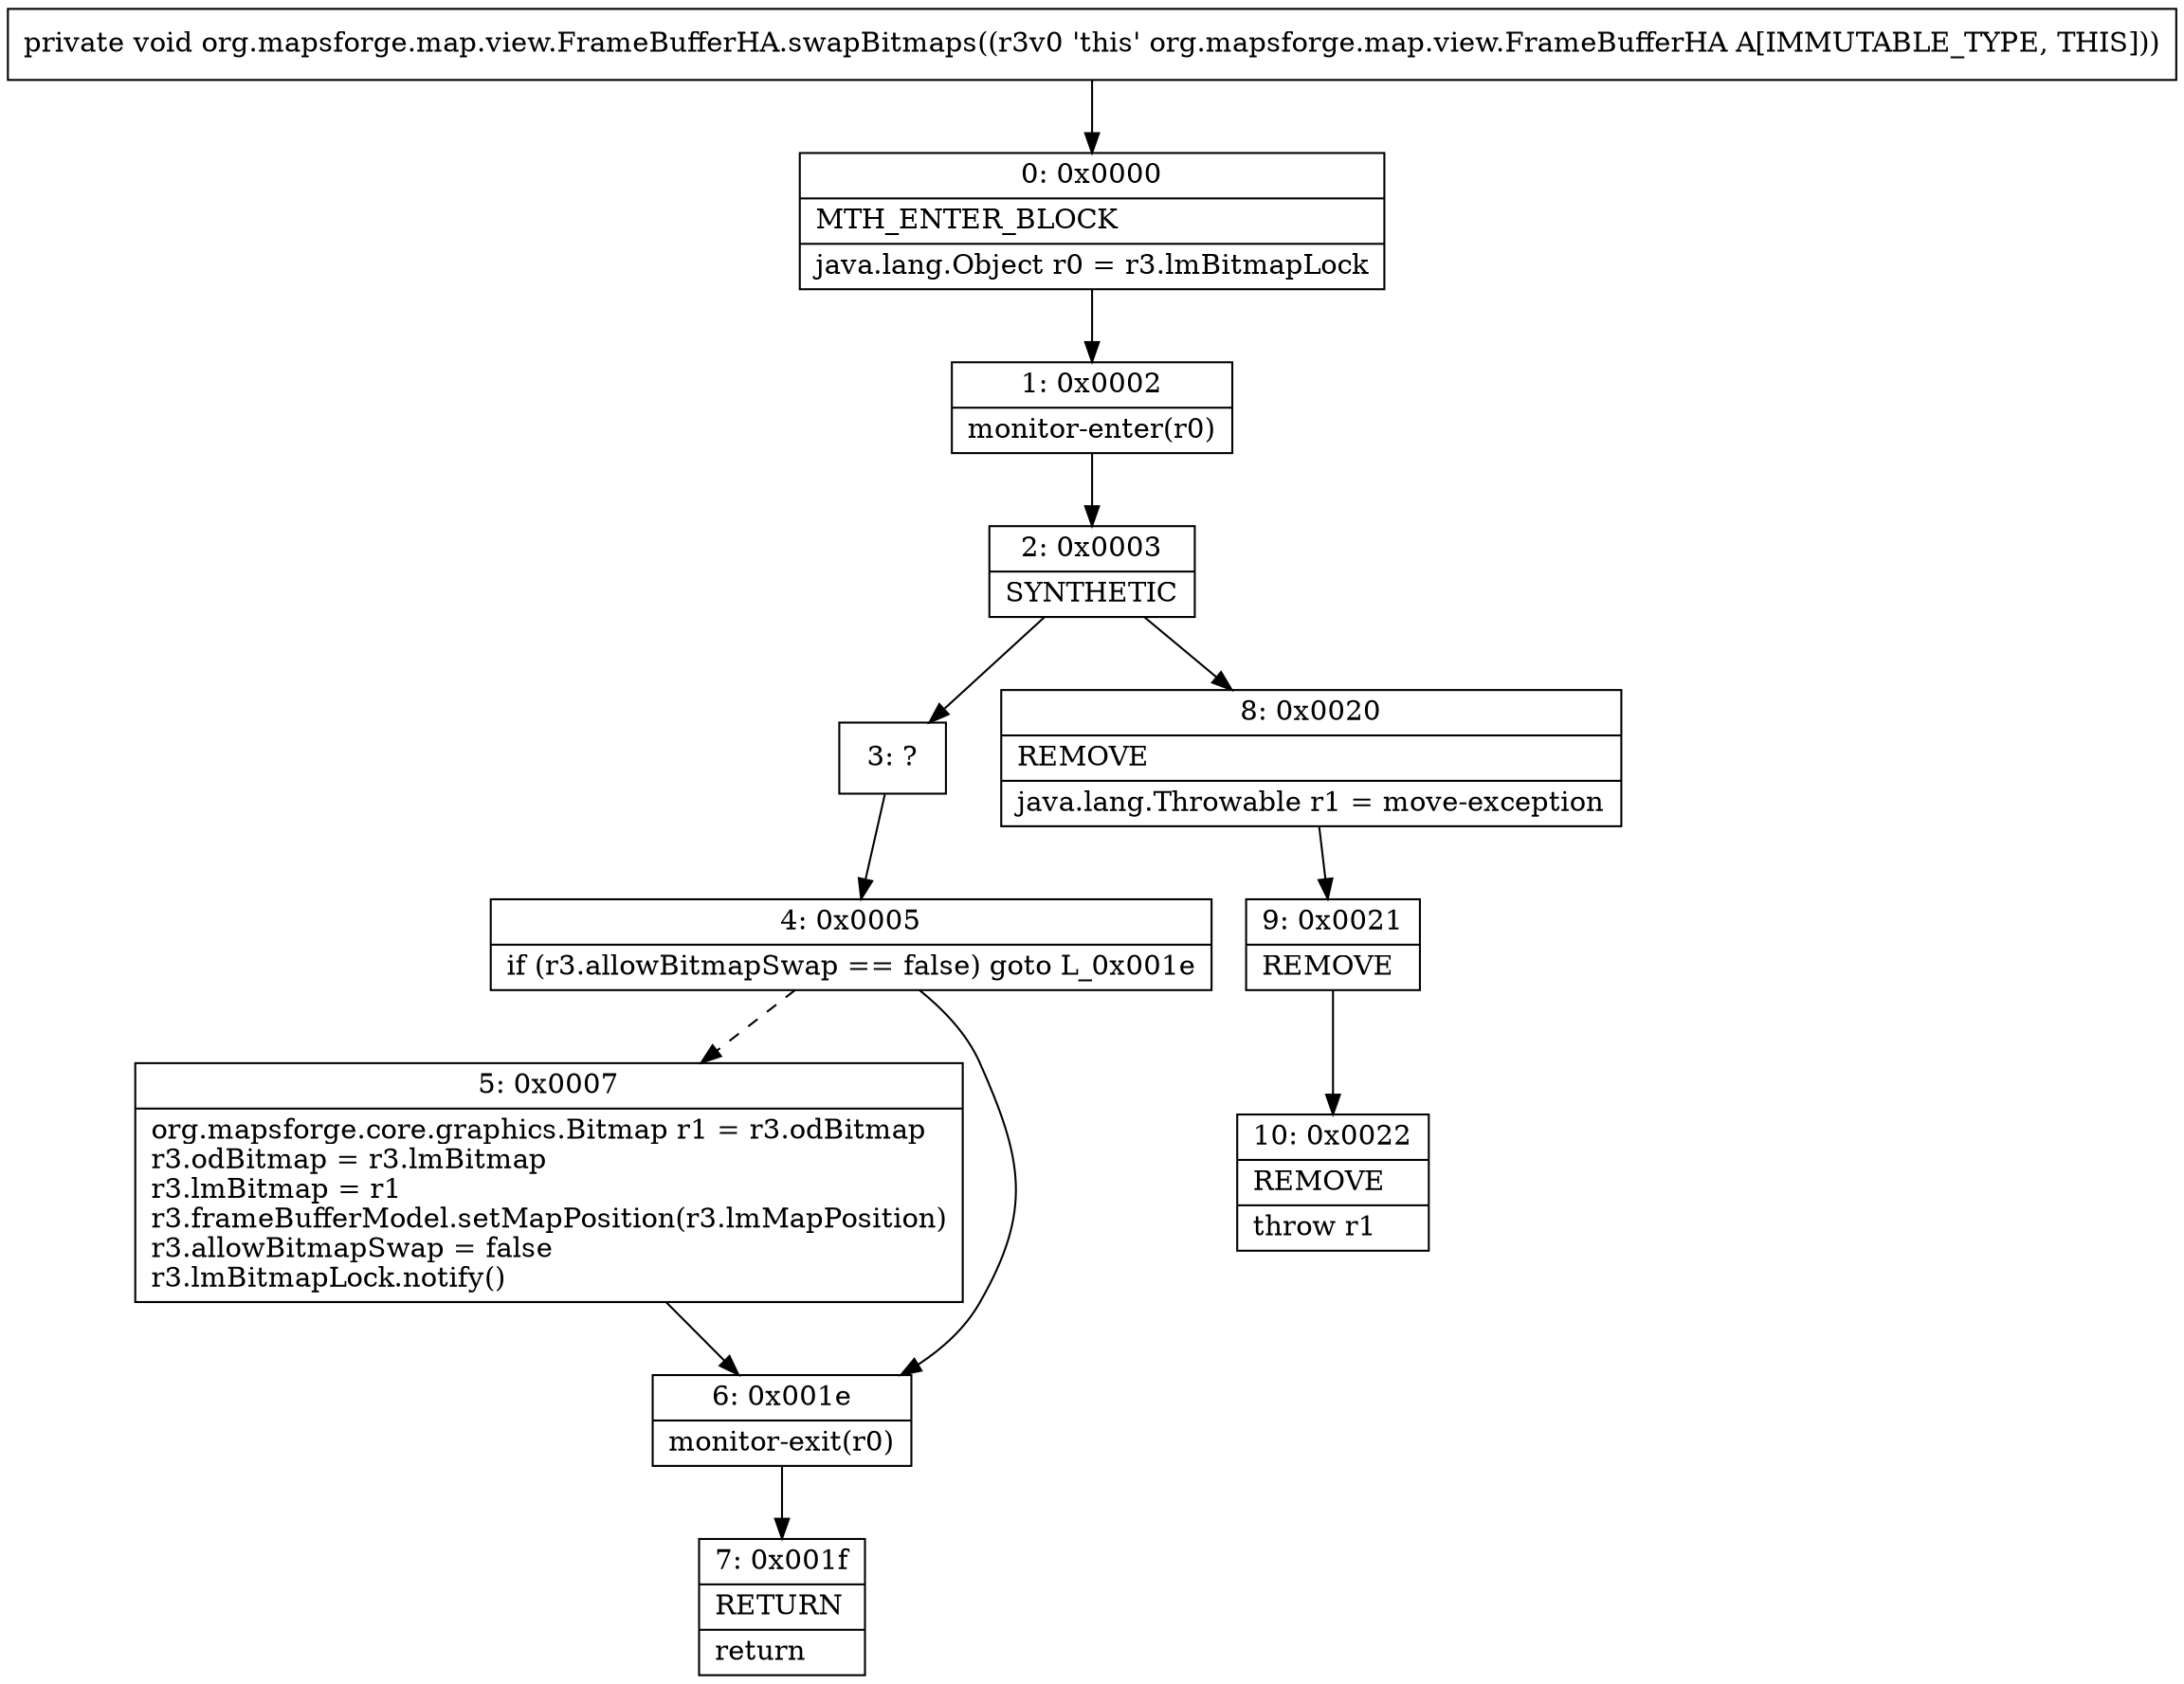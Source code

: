 digraph "CFG fororg.mapsforge.map.view.FrameBufferHA.swapBitmaps()V" {
Node_0 [shape=record,label="{0\:\ 0x0000|MTH_ENTER_BLOCK\l|java.lang.Object r0 = r3.lmBitmapLock\l}"];
Node_1 [shape=record,label="{1\:\ 0x0002|monitor\-enter(r0)\l}"];
Node_2 [shape=record,label="{2\:\ 0x0003|SYNTHETIC\l}"];
Node_3 [shape=record,label="{3\:\ ?}"];
Node_4 [shape=record,label="{4\:\ 0x0005|if (r3.allowBitmapSwap == false) goto L_0x001e\l}"];
Node_5 [shape=record,label="{5\:\ 0x0007|org.mapsforge.core.graphics.Bitmap r1 = r3.odBitmap\lr3.odBitmap = r3.lmBitmap\lr3.lmBitmap = r1\lr3.frameBufferModel.setMapPosition(r3.lmMapPosition)\lr3.allowBitmapSwap = false\lr3.lmBitmapLock.notify()\l}"];
Node_6 [shape=record,label="{6\:\ 0x001e|monitor\-exit(r0)\l}"];
Node_7 [shape=record,label="{7\:\ 0x001f|RETURN\l|return\l}"];
Node_8 [shape=record,label="{8\:\ 0x0020|REMOVE\l|java.lang.Throwable r1 = move\-exception\l}"];
Node_9 [shape=record,label="{9\:\ 0x0021|REMOVE\l}"];
Node_10 [shape=record,label="{10\:\ 0x0022|REMOVE\l|throw r1\l}"];
MethodNode[shape=record,label="{private void org.mapsforge.map.view.FrameBufferHA.swapBitmaps((r3v0 'this' org.mapsforge.map.view.FrameBufferHA A[IMMUTABLE_TYPE, THIS])) }"];
MethodNode -> Node_0;
Node_0 -> Node_1;
Node_1 -> Node_2;
Node_2 -> Node_3;
Node_2 -> Node_8;
Node_3 -> Node_4;
Node_4 -> Node_5[style=dashed];
Node_4 -> Node_6;
Node_5 -> Node_6;
Node_6 -> Node_7;
Node_8 -> Node_9;
Node_9 -> Node_10;
}

